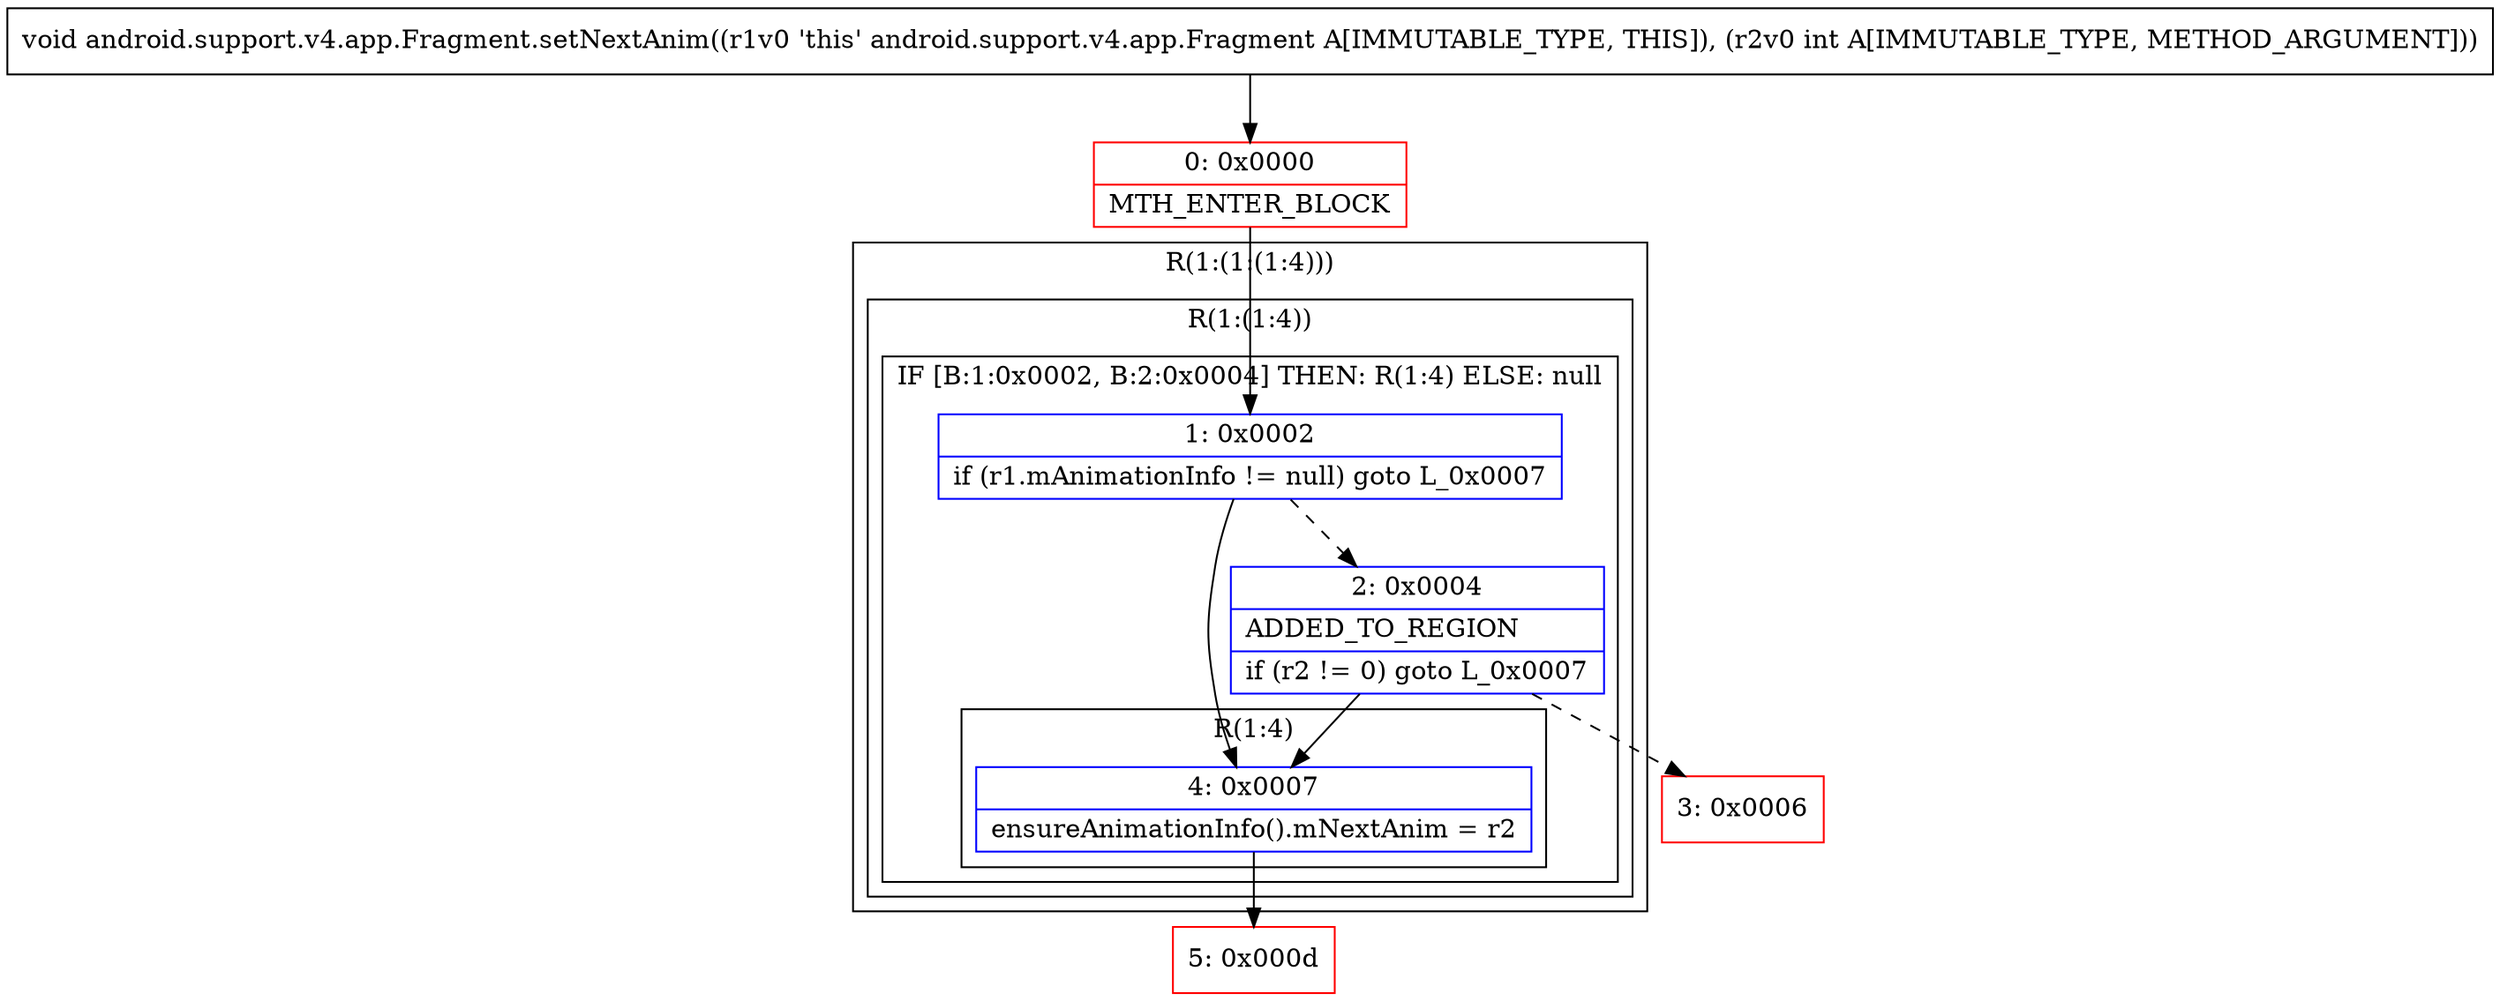 digraph "CFG forandroid.support.v4.app.Fragment.setNextAnim(I)V" {
subgraph cluster_Region_954700638 {
label = "R(1:(1:(1:4)))";
node [shape=record,color=blue];
subgraph cluster_Region_1442764663 {
label = "R(1:(1:4))";
node [shape=record,color=blue];
subgraph cluster_IfRegion_1438747599 {
label = "IF [B:1:0x0002, B:2:0x0004] THEN: R(1:4) ELSE: null";
node [shape=record,color=blue];
Node_1 [shape=record,label="{1\:\ 0x0002|if (r1.mAnimationInfo != null) goto L_0x0007\l}"];
Node_2 [shape=record,label="{2\:\ 0x0004|ADDED_TO_REGION\l|if (r2 != 0) goto L_0x0007\l}"];
subgraph cluster_Region_1572615875 {
label = "R(1:4)";
node [shape=record,color=blue];
Node_4 [shape=record,label="{4\:\ 0x0007|ensureAnimationInfo().mNextAnim = r2\l}"];
}
}
}
}
Node_0 [shape=record,color=red,label="{0\:\ 0x0000|MTH_ENTER_BLOCK\l}"];
Node_3 [shape=record,color=red,label="{3\:\ 0x0006}"];
Node_5 [shape=record,color=red,label="{5\:\ 0x000d}"];
MethodNode[shape=record,label="{void android.support.v4.app.Fragment.setNextAnim((r1v0 'this' android.support.v4.app.Fragment A[IMMUTABLE_TYPE, THIS]), (r2v0 int A[IMMUTABLE_TYPE, METHOD_ARGUMENT])) }"];
MethodNode -> Node_0;
Node_1 -> Node_2[style=dashed];
Node_1 -> Node_4;
Node_2 -> Node_3[style=dashed];
Node_2 -> Node_4;
Node_4 -> Node_5;
Node_0 -> Node_1;
}

